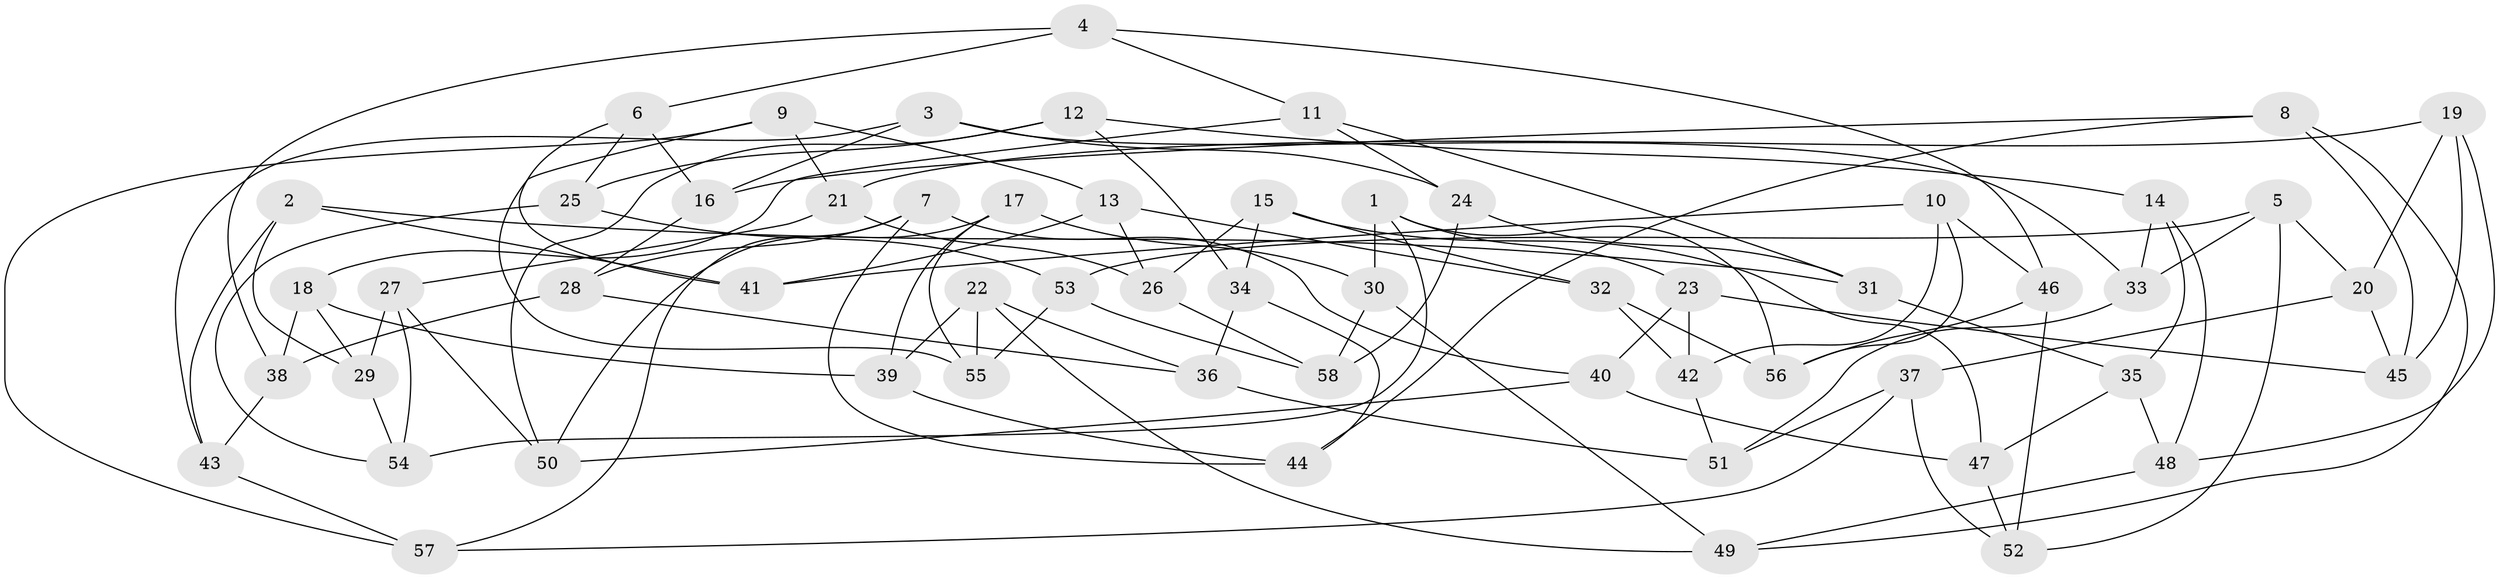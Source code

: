 // coarse degree distribution, {5: 0.20588235294117646, 6: 0.5, 4: 0.2647058823529412, 3: 0.029411764705882353}
// Generated by graph-tools (version 1.1) at 2025/24/03/03/25 07:24:27]
// undirected, 58 vertices, 116 edges
graph export_dot {
graph [start="1"]
  node [color=gray90,style=filled];
  1;
  2;
  3;
  4;
  5;
  6;
  7;
  8;
  9;
  10;
  11;
  12;
  13;
  14;
  15;
  16;
  17;
  18;
  19;
  20;
  21;
  22;
  23;
  24;
  25;
  26;
  27;
  28;
  29;
  30;
  31;
  32;
  33;
  34;
  35;
  36;
  37;
  38;
  39;
  40;
  41;
  42;
  43;
  44;
  45;
  46;
  47;
  48;
  49;
  50;
  51;
  52;
  53;
  54;
  55;
  56;
  57;
  58;
  1 -- 23;
  1 -- 54;
  1 -- 56;
  1 -- 30;
  2 -- 29;
  2 -- 43;
  2 -- 41;
  2 -- 31;
  3 -- 24;
  3 -- 16;
  3 -- 33;
  3 -- 43;
  4 -- 38;
  4 -- 6;
  4 -- 46;
  4 -- 11;
  5 -- 20;
  5 -- 53;
  5 -- 33;
  5 -- 52;
  6 -- 41;
  6 -- 16;
  6 -- 25;
  7 -- 40;
  7 -- 57;
  7 -- 28;
  7 -- 44;
  8 -- 44;
  8 -- 45;
  8 -- 16;
  8 -- 49;
  9 -- 57;
  9 -- 21;
  9 -- 55;
  9 -- 13;
  10 -- 42;
  10 -- 46;
  10 -- 56;
  10 -- 41;
  11 -- 24;
  11 -- 18;
  11 -- 31;
  12 -- 25;
  12 -- 34;
  12 -- 50;
  12 -- 14;
  13 -- 26;
  13 -- 41;
  13 -- 32;
  14 -- 35;
  14 -- 48;
  14 -- 33;
  15 -- 32;
  15 -- 26;
  15 -- 47;
  15 -- 34;
  16 -- 28;
  17 -- 39;
  17 -- 55;
  17 -- 30;
  17 -- 50;
  18 -- 39;
  18 -- 29;
  18 -- 38;
  19 -- 21;
  19 -- 45;
  19 -- 20;
  19 -- 48;
  20 -- 45;
  20 -- 37;
  21 -- 26;
  21 -- 27;
  22 -- 49;
  22 -- 36;
  22 -- 39;
  22 -- 55;
  23 -- 42;
  23 -- 40;
  23 -- 45;
  24 -- 58;
  24 -- 31;
  25 -- 53;
  25 -- 54;
  26 -- 58;
  27 -- 54;
  27 -- 29;
  27 -- 50;
  28 -- 38;
  28 -- 36;
  29 -- 54;
  30 -- 58;
  30 -- 49;
  31 -- 35;
  32 -- 42;
  32 -- 56;
  33 -- 51;
  34 -- 44;
  34 -- 36;
  35 -- 47;
  35 -- 48;
  36 -- 51;
  37 -- 57;
  37 -- 51;
  37 -- 52;
  38 -- 43;
  39 -- 44;
  40 -- 50;
  40 -- 47;
  42 -- 51;
  43 -- 57;
  46 -- 56;
  46 -- 52;
  47 -- 52;
  48 -- 49;
  53 -- 58;
  53 -- 55;
}
